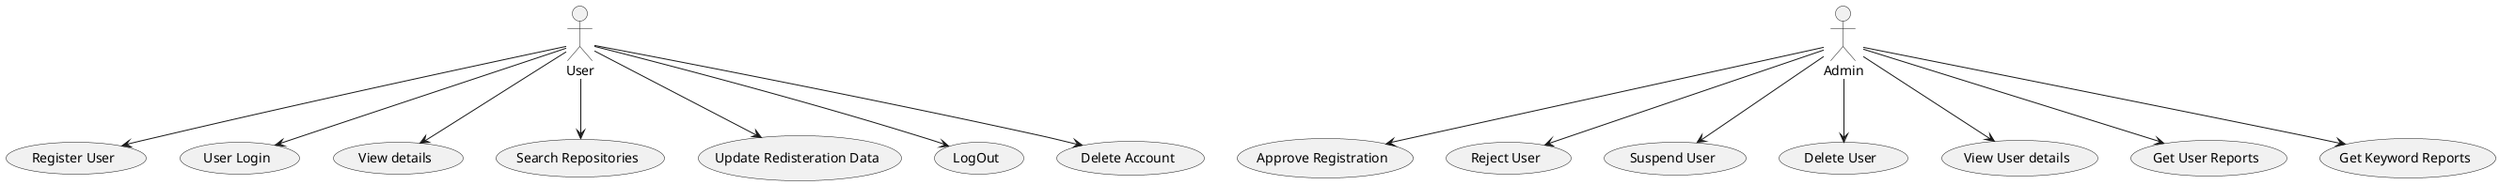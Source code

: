 @startuml
actor User
actor Admin

User --> (Register User)
User --> (User Login)
User --> (View details)
User --> (Search Repositories)
User --> (Update Redisteration Data)
User --> (LogOut)
User --> (Delete Account)

Admin --> (Approve Registration)
Admin --> (Reject User)
Admin --> (Suspend User)
Admin --> (Delete User)
Admin --> (View User details)
Admin --> (Get User Reports)
Admin --> (Get Keyword Reports)

@enduml



